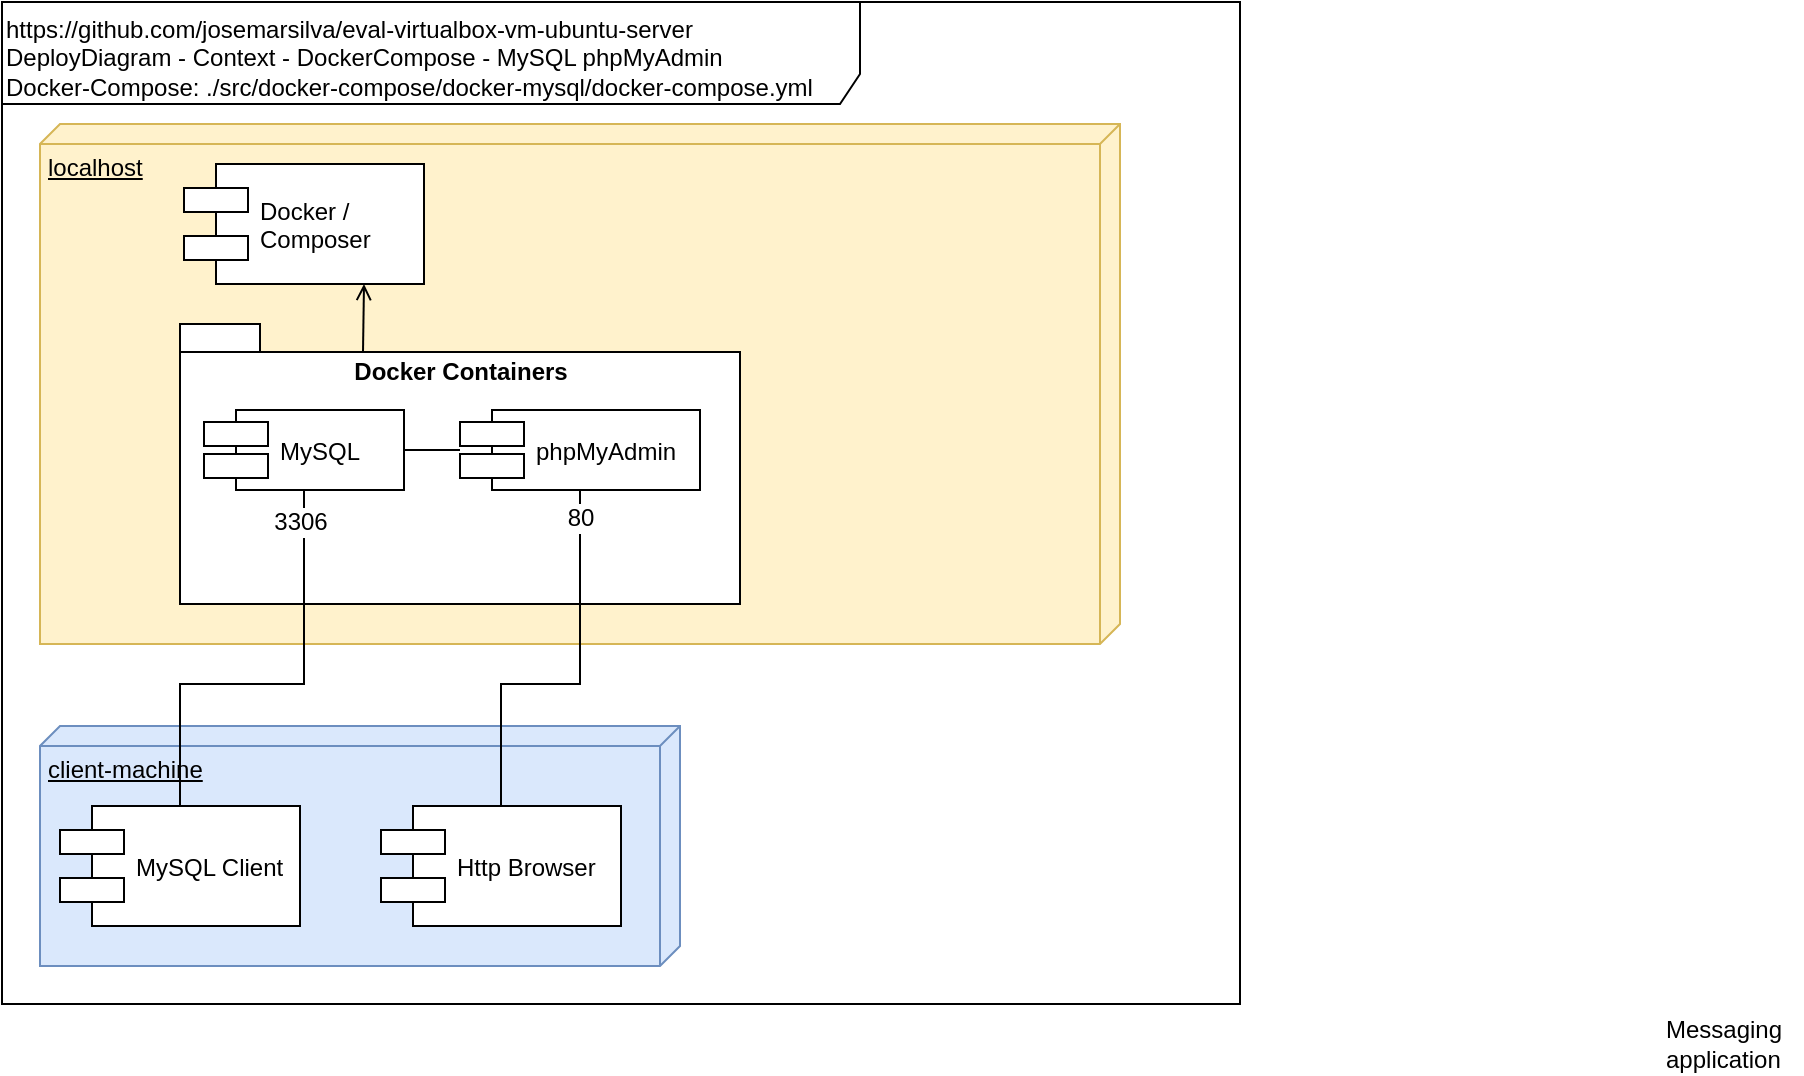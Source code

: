 <mxfile version="10.5.0" type="device"><diagram id="QjOPEnmRLiGUBtVtEes8" name="Página-1"><mxGraphModel dx="840" dy="1705" grid="1" gridSize="10" guides="1" tooltips="1" connect="1" arrows="1" fold="1" page="1" pageScale="1" pageWidth="827" pageHeight="1169" math="0" shadow="0"><root><mxCell id="0"/><mxCell id="1" parent="0"/><mxCell id="N45e1Y0BIvOrLRyRiqLC-1" value="&lt;div style=&quot;text-align: left&quot;&gt;&lt;span&gt;https://github.com/josemarsilva/eval-virtualbox-vm-ubuntu-server&lt;/span&gt;&lt;/div&gt;&lt;div style=&quot;text-align: left&quot;&gt;&lt;span&gt;DeployDiagram - Context - DockerCompose - MySQL phpMyAdmin&lt;/span&gt;&lt;/div&gt;&lt;div style=&quot;text-align: left&quot;&gt;&lt;span&gt;Docker-Compose: ./src/docker-compose/docker-mysql/docker-compose.yml&lt;/span&gt;&lt;/div&gt;" style="shape=umlFrame;whiteSpace=wrap;html=1;width=429;height=51;align=left;verticalAlign=top;" parent="1" vertex="1"><mxGeometry x="1" y="-1" width="619" height="501" as="geometry"/></mxCell><mxCell id="N45e1Y0BIvOrLRyRiqLC-2" value="localhost" style="verticalAlign=top;align=left;spacingTop=8;spacingLeft=2;spacingRight=12;shape=cube;size=10;direction=south;fontStyle=4;html=1;fillColor=#fff2cc;strokeColor=#d6b656;" parent="1" vertex="1"><mxGeometry x="20" y="60" width="540" height="260" as="geometry"/></mxCell><mxCell id="N45e1Y0BIvOrLRyRiqLC-29" value="Docker / &#10;Composer" style="shape=component;align=left;spacingLeft=36;" parent="1" vertex="1"><mxGeometry x="92" y="80" width="120" height="60" as="geometry"/></mxCell><mxCell id="jjxSBJ16hvwtvMi2hzRo-2" value="Messaging&lt;br&gt;application&lt;br&gt;" style="text;html=1;resizable=0;autosize=1;align=left;verticalAlign=middle;points=[];fillColor=none;strokeColor=none;rounded=0;dashed=1;" parent="1" vertex="1"><mxGeometry x="831" y="505" width="70" height="30" as="geometry"/></mxCell><mxCell id="jjxSBJ16hvwtvMi2hzRo-11" style="rounded=0;orthogonalLoop=1;jettySize=auto;html=1;entryX=0.75;entryY=1;entryDx=0;entryDy=0;endArrow=open;endFill=0;exitX=0;exitY=0;exitDx=91.5;exitDy=14;exitPerimeter=0;" parent="1" source="7NOW7wccANib8WpZikjN-1" target="N45e1Y0BIvOrLRyRiqLC-29" edge="1"><mxGeometry relative="1" as="geometry"><mxPoint x="91" y="718" as="sourcePoint"/></mxGeometry></mxCell><mxCell id="7NOW7wccANib8WpZikjN-1" value="Docker Containers" style="shape=folder;fontStyle=1;spacingTop=10;tabWidth=40;tabHeight=14;tabPosition=left;html=1;verticalAlign=top;" parent="1" vertex="1"><mxGeometry x="90" y="160" width="280" height="140" as="geometry"/></mxCell><mxCell id="y9_T_weyW9D1Af3y13Dz-9" style="edgeStyle=orthogonalEdgeStyle;rounded=0;orthogonalLoop=1;jettySize=auto;html=1;endArrow=none;endFill=0;" edge="1" parent="1" source="Qa_mkClXPno3e8kY1OqX-1" target="Qa_mkClXPno3e8kY1OqX-2"><mxGeometry relative="1" as="geometry"/></mxCell><mxCell id="Qa_mkClXPno3e8kY1OqX-1" value="MySQL" style="shape=component;align=left;spacingLeft=36;" parent="1" vertex="1"><mxGeometry x="102" y="203" width="100" height="40" as="geometry"/></mxCell><mxCell id="Qa_mkClXPno3e8kY1OqX-2" value="phpMyAdmin" style="shape=component;align=left;spacingLeft=36;" parent="1" vertex="1"><mxGeometry x="230" y="203" width="120" height="40" as="geometry"/></mxCell><mxCell id="y9_T_weyW9D1Af3y13Dz-2" value="client-machine" style="verticalAlign=top;align=left;spacingTop=8;spacingLeft=2;spacingRight=12;shape=cube;size=10;direction=south;fontStyle=4;html=1;fillColor=#dae8fc;strokeColor=#6c8ebf;" vertex="1" parent="1"><mxGeometry x="20" y="361" width="320" height="120" as="geometry"/></mxCell><mxCell id="y9_T_weyW9D1Af3y13Dz-3" value="Http Browser" style="shape=component;align=left;spacingLeft=36;" vertex="1" parent="1"><mxGeometry x="190.5" y="401" width="120" height="60" as="geometry"/></mxCell><mxCell id="y9_T_weyW9D1Af3y13Dz-5" style="edgeStyle=orthogonalEdgeStyle;rounded=0;orthogonalLoop=1;jettySize=auto;html=1;entryX=0.5;entryY=1;entryDx=0;entryDy=0;endArrow=none;endFill=0;" edge="1" parent="1" source="y9_T_weyW9D1Af3y13Dz-4" target="Qa_mkClXPno3e8kY1OqX-1"><mxGeometry relative="1" as="geometry"><Array as="points"><mxPoint x="90" y="340"/><mxPoint x="152" y="340"/></Array></mxGeometry></mxCell><mxCell id="y9_T_weyW9D1Af3y13Dz-6" value="3306" style="text;html=1;resizable=0;points=[];align=center;verticalAlign=middle;labelBackgroundColor=#ffffff;" vertex="1" connectable="0" parent="y9_T_weyW9D1Af3y13Dz-5"><mxGeometry x="0.696" y="-2" relative="1" as="geometry"><mxPoint x="-4" y="-18" as="offset"/></mxGeometry></mxCell><mxCell id="y9_T_weyW9D1Af3y13Dz-4" value="MySQL Client" style="shape=component;align=left;spacingLeft=36;" vertex="1" parent="1"><mxGeometry x="30" y="401" width="120" height="60" as="geometry"/></mxCell><mxCell id="y9_T_weyW9D1Af3y13Dz-7" style="rounded=0;orthogonalLoop=1;jettySize=auto;html=1;entryX=0.5;entryY=1;entryDx=0;entryDy=0;endArrow=none;endFill=0;exitX=0.5;exitY=0;exitDx=0;exitDy=0;edgeStyle=orthogonalEdgeStyle;" edge="1" parent="1" source="y9_T_weyW9D1Af3y13Dz-3" target="Qa_mkClXPno3e8kY1OqX-2"><mxGeometry relative="1" as="geometry"><mxPoint x="100" y="411" as="sourcePoint"/><mxPoint x="162" y="253" as="targetPoint"/><Array as="points"><mxPoint x="251" y="340"/><mxPoint x="290" y="340"/></Array></mxGeometry></mxCell><mxCell id="y9_T_weyW9D1Af3y13Dz-8" value="80" style="text;html=1;resizable=0;points=[];align=center;verticalAlign=middle;labelBackgroundColor=#ffffff;" vertex="1" connectable="0" parent="y9_T_weyW9D1Af3y13Dz-7"><mxGeometry x="0.696" y="-2" relative="1" as="geometry"><mxPoint x="-2" y="-16" as="offset"/></mxGeometry></mxCell></root></mxGraphModel></diagram></mxfile>